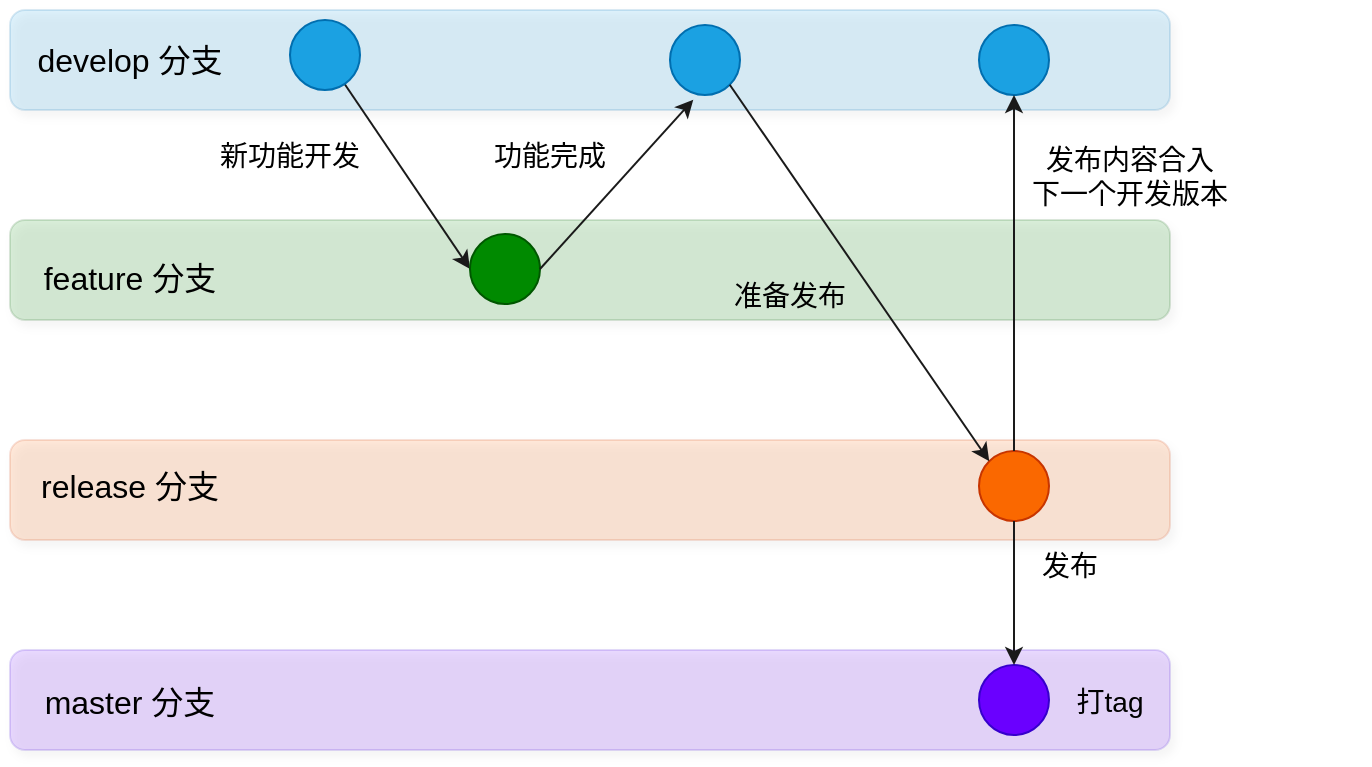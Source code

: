 <mxfile>
    <diagram id="_2VM_KgkvLaddpPTpy9z" name="第 1 页">
        <mxGraphModel dx="633" dy="421" grid="1" gridSize="10" guides="1" tooltips="1" connect="1" arrows="1" fold="1" page="1" pageScale="1" pageWidth="827" pageHeight="1169" background="#ffffff" math="0" shadow="0">
            <root>
                <mxCell id="0"/>
                <mxCell id="1" parent="0"/>
                <mxCell id="27" value="" style="rounded=1;whiteSpace=wrap;html=1;strokeColor=#3700CC;fontSize=16;fontColor=#ffffff;fillColor=#6a00ff;opacity=15;shadow=1;" parent="1" vertex="1">
                    <mxGeometry x="10" y="360" width="580" height="50" as="geometry"/>
                </mxCell>
                <mxCell id="26" value="" style="rounded=1;whiteSpace=wrap;html=1;strokeColor=#C73500;fontSize=16;fontColor=#000000;fillColor=#fa6800;opacity=15;shadow=1;" parent="1" vertex="1">
                    <mxGeometry x="10" y="255" width="580" height="50" as="geometry"/>
                </mxCell>
                <mxCell id="24" value="" style="rounded=1;whiteSpace=wrap;html=1;strokeColor=#006EAF;fontSize=16;fontColor=#ffffff;fillColor=#1ba1e2;opacity=15;shadow=1;" parent="1" vertex="1">
                    <mxGeometry x="10" y="40" width="580" height="50" as="geometry"/>
                </mxCell>
                <mxCell id="25" value="" style="rounded=1;whiteSpace=wrap;html=1;strokeColor=#005700;fontSize=16;fontColor=#ffffff;fillColor=#008a00;opacity=15;shadow=1;" parent="1" vertex="1">
                    <mxGeometry x="10" y="145" width="580" height="50" as="geometry"/>
                </mxCell>
                <mxCell id="2" value="develop 分支" style="text;html=1;strokeColor=none;fillColor=none;align=center;verticalAlign=middle;whiteSpace=wrap;rounded=0;fontColor=#000000;fontSize=16;" parent="1" vertex="1">
                    <mxGeometry x="10" y="50" width="120" height="30" as="geometry"/>
                </mxCell>
                <mxCell id="6" value="" style="edgeStyle=none;html=1;fontSize=16;fontColor=#000000;entryX=0;entryY=0.5;entryDx=0;entryDy=0;strokeColor=#1A1A1A;" parent="1" source="3" target="5" edge="1">
                    <mxGeometry relative="1" as="geometry"/>
                </mxCell>
                <mxCell id="3" value="" style="ellipse;whiteSpace=wrap;html=1;aspect=fixed;fontSize=16;fontColor=#ffffff;fillColor=#1ba1e2;strokeColor=#006EAF;" parent="1" vertex="1">
                    <mxGeometry x="150" y="45" width="35" height="35" as="geometry"/>
                </mxCell>
                <mxCell id="4" value="feature 分支" style="text;html=1;strokeColor=none;fillColor=none;align=center;verticalAlign=middle;whiteSpace=wrap;rounded=0;fontColor=#000000;fontSize=16;" parent="1" vertex="1">
                    <mxGeometry x="10" y="159" width="120" height="30" as="geometry"/>
                </mxCell>
                <mxCell id="5" value="" style="ellipse;whiteSpace=wrap;html=1;aspect=fixed;fontSize=16;fontColor=#ffffff;fillColor=#008a00;strokeColor=#005700;" parent="1" vertex="1">
                    <mxGeometry x="240" y="152" width="35" height="35" as="geometry"/>
                </mxCell>
                <mxCell id="7" value="新功能开发" style="text;html=1;strokeColor=none;fillColor=none;align=center;verticalAlign=middle;whiteSpace=wrap;rounded=0;fontSize=14;fontColor=#000000;" parent="1" vertex="1">
                    <mxGeometry x="100" y="100" width="100" height="25" as="geometry"/>
                </mxCell>
                <mxCell id="9" value="" style="ellipse;whiteSpace=wrap;html=1;aspect=fixed;fontSize=16;fontColor=#ffffff;fillColor=#1ba1e2;strokeColor=#006EAF;" parent="1" vertex="1">
                    <mxGeometry x="340" y="47.5" width="35" height="35" as="geometry"/>
                </mxCell>
                <mxCell id="10" value="" style="endArrow=classic;html=1;strokeColor=#1A1A1A;fontSize=16;fontColor=#000000;exitX=1;exitY=0.5;exitDx=0;exitDy=0;entryX=0.333;entryY=1.067;entryDx=0;entryDy=0;entryPerimeter=0;fillColor=#d80073;" parent="1" source="5" target="9" edge="1">
                    <mxGeometry width="50" height="50" relative="1" as="geometry">
                        <mxPoint x="300" y="230" as="sourcePoint"/>
                        <mxPoint x="350" y="180" as="targetPoint"/>
                    </mxGeometry>
                </mxCell>
                <mxCell id="11" value="功能完成" style="text;html=1;strokeColor=none;fillColor=none;align=center;verticalAlign=middle;whiteSpace=wrap;rounded=0;fontSize=14;fontColor=#000000;" parent="1" vertex="1">
                    <mxGeometry x="230" y="100" width="100" height="25" as="geometry"/>
                </mxCell>
                <mxCell id="12" value="release 分支" style="text;html=1;strokeColor=none;fillColor=none;align=center;verticalAlign=middle;whiteSpace=wrap;rounded=0;fontColor=#000000;fontSize=16;" parent="1" vertex="1">
                    <mxGeometry x="10" y="263" width="120" height="30" as="geometry"/>
                </mxCell>
                <mxCell id="13" value="" style="ellipse;whiteSpace=wrap;html=1;aspect=fixed;fontSize=16;fontColor=#000000;fillColor=#fa6800;strokeColor=#C73500;" parent="1" vertex="1">
                    <mxGeometry x="494.5" y="260.5" width="35" height="35" as="geometry"/>
                </mxCell>
                <mxCell id="14" value="" style="endArrow=classic;html=1;strokeColor=#1A1A1A;fontSize=16;fontColor=#000000;exitX=1;exitY=1;exitDx=0;exitDy=0;entryX=0;entryY=0;entryDx=0;entryDy=0;" parent="1" source="9" target="13" edge="1">
                    <mxGeometry width="50" height="50" relative="1" as="geometry">
                        <mxPoint x="300" y="230" as="sourcePoint"/>
                        <mxPoint x="350" y="180" as="targetPoint"/>
                    </mxGeometry>
                </mxCell>
                <mxCell id="15" value="准备发布" style="text;html=1;strokeColor=none;fillColor=none;align=center;verticalAlign=middle;whiteSpace=wrap;rounded=0;fontSize=14;fontColor=#000000;" parent="1" vertex="1">
                    <mxGeometry x="350" y="170" width="100" height="25" as="geometry"/>
                </mxCell>
                <mxCell id="16" value="master 分支" style="text;html=1;strokeColor=none;fillColor=none;align=center;verticalAlign=middle;whiteSpace=wrap;rounded=0;fontColor=#000000;fontSize=16;" parent="1" vertex="1">
                    <mxGeometry x="10" y="371" width="120" height="30" as="geometry"/>
                </mxCell>
                <mxCell id="17" value="" style="ellipse;whiteSpace=wrap;html=1;aspect=fixed;fontSize=16;fontColor=#ffffff;fillColor=#6a00ff;strokeColor=#3700CC;" parent="1" vertex="1">
                    <mxGeometry x="494.5" y="367.5" width="35" height="35" as="geometry"/>
                </mxCell>
                <mxCell id="18" value="" style="endArrow=classic;html=1;strokeColor=#1A1A1A;fontSize=16;fontColor=#000000;exitX=0.5;exitY=1;exitDx=0;exitDy=0;" parent="1" source="13" target="17" edge="1">
                    <mxGeometry width="50" height="50" relative="1" as="geometry">
                        <mxPoint x="300" y="230" as="sourcePoint"/>
                        <mxPoint x="350" y="180" as="targetPoint"/>
                    </mxGeometry>
                </mxCell>
                <mxCell id="19" value="发布" style="text;html=1;strokeColor=none;fillColor=none;align=center;verticalAlign=middle;whiteSpace=wrap;rounded=0;fontSize=14;fontColor=#000000;" parent="1" vertex="1">
                    <mxGeometry x="490" y="305" width="100" height="25" as="geometry"/>
                </mxCell>
                <mxCell id="20" value="打tag" style="text;html=1;strokeColor=none;fillColor=none;align=center;verticalAlign=middle;whiteSpace=wrap;rounded=0;fontSize=14;fontColor=#000000;" parent="1" vertex="1">
                    <mxGeometry x="510" y="373.5" width="100" height="25" as="geometry"/>
                </mxCell>
                <mxCell id="21" value="" style="ellipse;whiteSpace=wrap;html=1;aspect=fixed;fontSize=16;fontColor=#ffffff;fillColor=#1ba1e2;strokeColor=#006EAF;" parent="1" vertex="1">
                    <mxGeometry x="494.5" y="47.5" width="35" height="35" as="geometry"/>
                </mxCell>
                <mxCell id="22" value="" style="endArrow=classic;html=1;strokeColor=#1A1A1A;fontSize=16;fontColor=#000000;exitX=0.5;exitY=0;exitDx=0;exitDy=0;entryX=0.5;entryY=1;entryDx=0;entryDy=0;" parent="1" source="13" target="21" edge="1">
                    <mxGeometry width="50" height="50" relative="1" as="geometry">
                        <mxPoint x="300" y="230" as="sourcePoint"/>
                        <mxPoint x="350" y="180" as="targetPoint"/>
                    </mxGeometry>
                </mxCell>
                <mxCell id="23" value="发布内容合入&lt;br style=&quot;font-size: 14px;&quot;&gt;下一个开发版本" style="text;html=1;strokeColor=none;fillColor=none;align=center;verticalAlign=middle;whiteSpace=wrap;rounded=0;fontSize=14;fontColor=#000000;" parent="1" vertex="1">
                    <mxGeometry x="450" y="110" width="240" height="25" as="geometry"/>
                </mxCell>
            </root>
        </mxGraphModel>
    </diagram>
</mxfile>